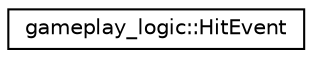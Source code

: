digraph "Graphical Class Hierarchy"
{
 // LATEX_PDF_SIZE
  edge [fontname="Helvetica",fontsize="10",labelfontname="Helvetica",labelfontsize="10"];
  node [fontname="Helvetica",fontsize="10",shape=record];
  rankdir="LR";
  Node0 [label="gameplay_logic::HitEvent",height=0.2,width=0.4,color="black", fillcolor="white", style="filled",URL="$classgameplay__logic_1_1HitEvent.html",tooltip=" "];
}
